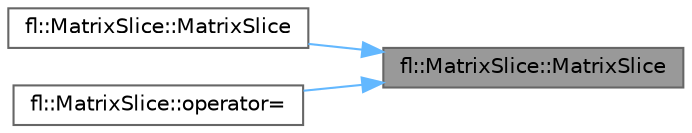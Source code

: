 digraph "fl::MatrixSlice::MatrixSlice"
{
 // INTERACTIVE_SVG=YES
 // LATEX_PDF_SIZE
  bgcolor="transparent";
  edge [fontname=Helvetica,fontsize=10,labelfontname=Helvetica,labelfontsize=10];
  node [fontname=Helvetica,fontsize=10,shape=box,height=0.2,width=0.4];
  rankdir="RL";
  Node1 [id="Node000001",label="fl::MatrixSlice::MatrixSlice",height=0.2,width=0.4,color="gray40", fillcolor="grey60", style="filled", fontcolor="black",tooltip=" "];
  Node1 -> Node2 [id="edge1_Node000001_Node000002",dir="back",color="steelblue1",style="solid",tooltip=" "];
  Node2 [id="Node000002",label="fl::MatrixSlice::MatrixSlice",height=0.2,width=0.4,color="grey40", fillcolor="white", style="filled",URL="$d6/da3/classfl_1_1_matrix_slice_a4261facdd34e5577ab55aaf84ff676f5.html#a4261facdd34e5577ab55aaf84ff676f5",tooltip=" "];
  Node1 -> Node3 [id="edge2_Node000001_Node000003",dir="back",color="steelblue1",style="solid",tooltip=" "];
  Node3 [id="Node000003",label="fl::MatrixSlice::operator=",height=0.2,width=0.4,color="grey40", fillcolor="white", style="filled",URL="$d6/da3/classfl_1_1_matrix_slice_a306c323a61302aada5b7ffe50afb5f09.html#a306c323a61302aada5b7ffe50afb5f09",tooltip=" "];
}
